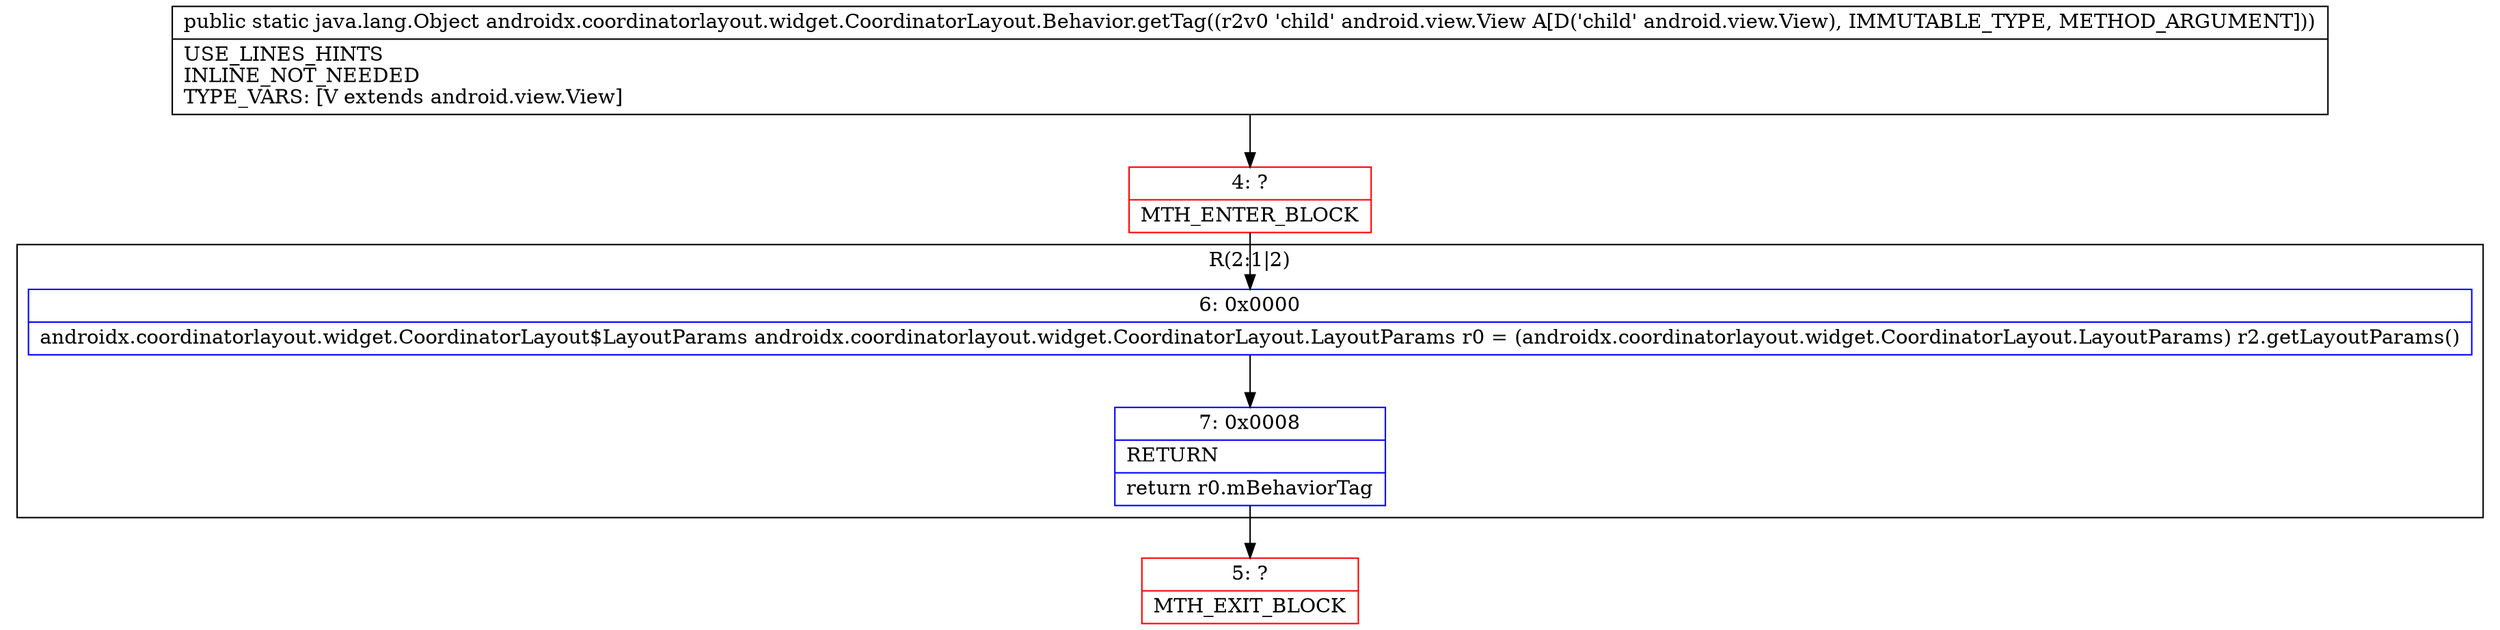 digraph "CFG forandroidx.coordinatorlayout.widget.CoordinatorLayout.Behavior.getTag(Landroid\/view\/View;)Ljava\/lang\/Object;" {
subgraph cluster_Region_1479662394 {
label = "R(2:1|2)";
node [shape=record,color=blue];
Node_6 [shape=record,label="{6\:\ 0x0000|androidx.coordinatorlayout.widget.CoordinatorLayout$LayoutParams androidx.coordinatorlayout.widget.CoordinatorLayout.LayoutParams r0 = (androidx.coordinatorlayout.widget.CoordinatorLayout.LayoutParams) r2.getLayoutParams()\l}"];
Node_7 [shape=record,label="{7\:\ 0x0008|RETURN\l|return r0.mBehaviorTag\l}"];
}
Node_4 [shape=record,color=red,label="{4\:\ ?|MTH_ENTER_BLOCK\l}"];
Node_5 [shape=record,color=red,label="{5\:\ ?|MTH_EXIT_BLOCK\l}"];
MethodNode[shape=record,label="{public static java.lang.Object androidx.coordinatorlayout.widget.CoordinatorLayout.Behavior.getTag((r2v0 'child' android.view.View A[D('child' android.view.View), IMMUTABLE_TYPE, METHOD_ARGUMENT]))  | USE_LINES_HINTS\lINLINE_NOT_NEEDED\lTYPE_VARS: [V extends android.view.View]\l}"];
MethodNode -> Node_4;Node_6 -> Node_7;
Node_7 -> Node_5;
Node_4 -> Node_6;
}

